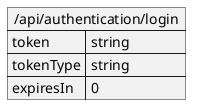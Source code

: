 @startuml Authentication Token Response

json "/api/authentication/login" as authenticationTokenResponse {
    "token": "string",
    "tokenType": "string",
    "expiresIn": 0
}

@enduml